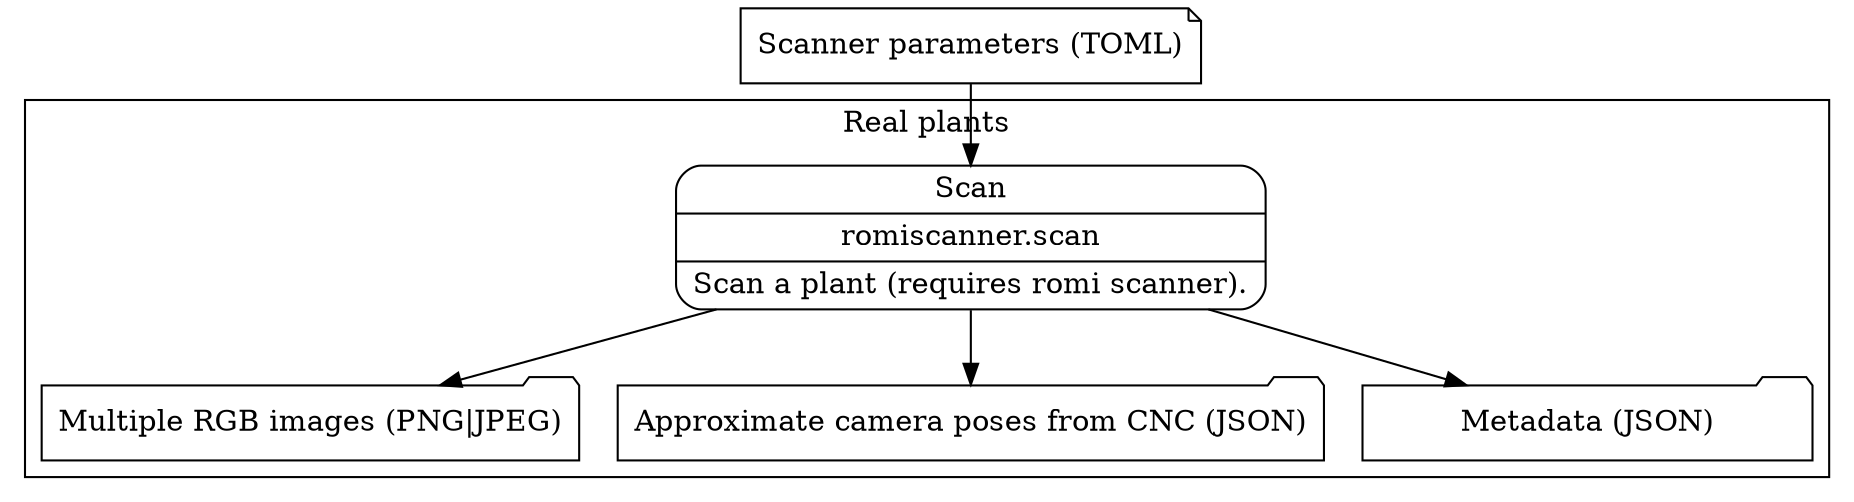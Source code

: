 digraph G{
    node[shape=record width=3]
    subgraph level0{
        input [label="Scanner parameters (TOML)" shape=note];
    }
    subgraph cluster_level1{
        label ="Real plants";
        scan_task [label="{<f0> Scan|<f1> romiscanner.scan|<f2> Scan a plant (requires romi scanner).\n}" shape=Mrecord];
        scan_out1 [label="Multiple RGB images (PNG|JPEG)" shape=folder];
        scan_out2 [label="Approximate camera poses from CNC (JSON)" shape=folder];
        scan_out3 [label="Metadata (JSON)" shape=folder];
    }
    input -> scan_task;
    scan_task -> scan_out1;
    scan_task -> scan_out2;
    scan_task -> scan_out3;
}